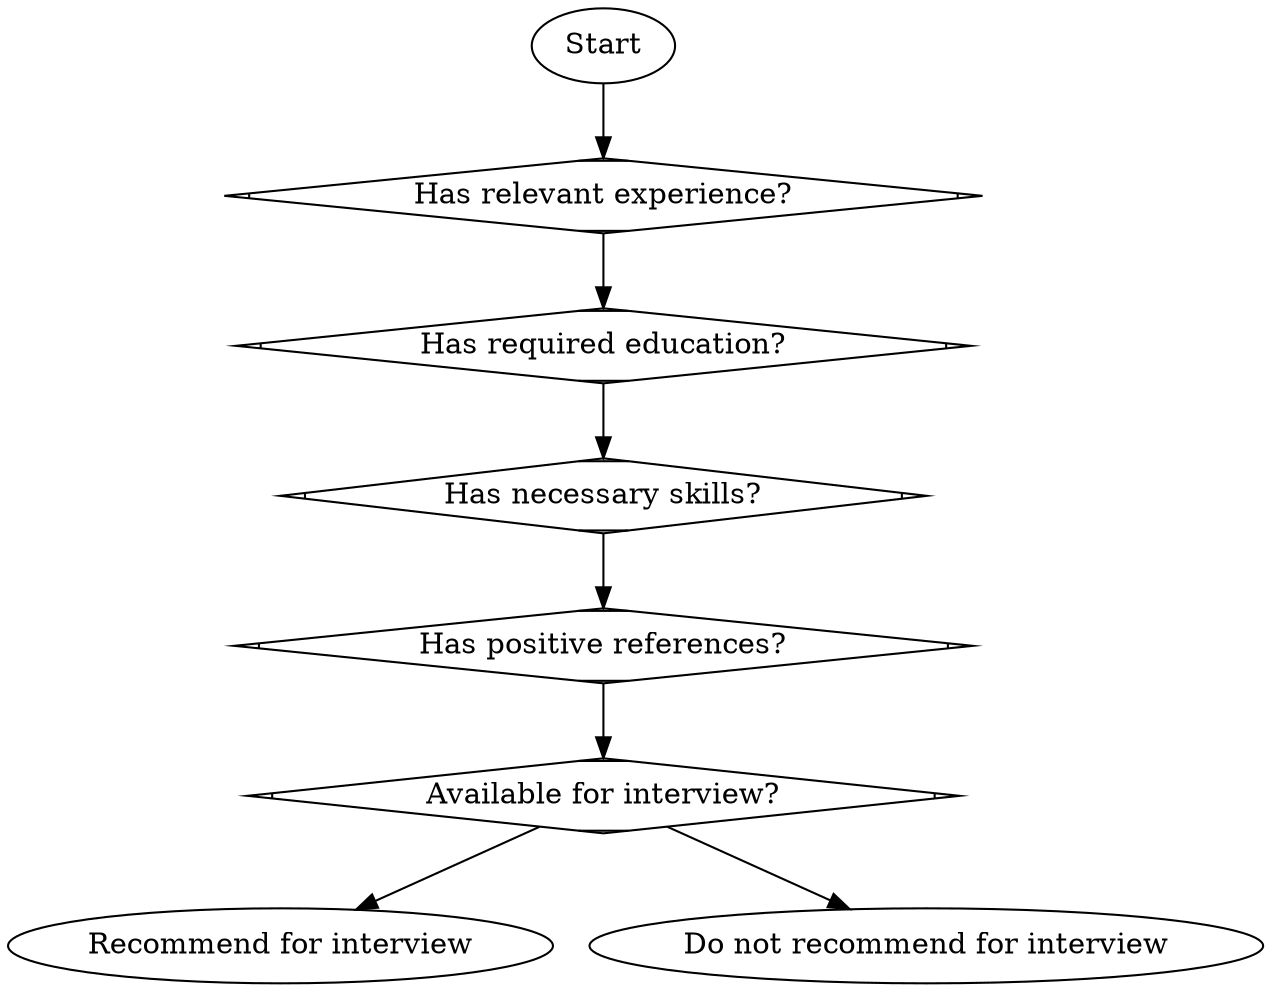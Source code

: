 digraph G {

  // start
  start [shape=ellipse, label="Start"];
  start -> decision_experience;

  // decision_experience
  decision_experience [shape=Mdiamond, label="Has relevant experience?"];
  decision_experience -> decision_education;

  // decision_education
  decision_education [shape=Mdiamond, label="Has required education?"];
  decision_education -> decision_skills;

  // decision_skills
  decision_skills [shape=Mdiamond, label="Has necessary skills?"];
  decision_skills -> decision_references;

  // decision_references
  decision_references [shape=Mdiamond, label="Has positive references?"];
  decision_references -> decision_availability;

  // decision_availability
  decision_availability [shape=Mdiamond, label="Available for interview?"];
  decision_availability -> end_recommend;
  decision_availability -> end_not_recommend;

  // end_recommend
  end_recommend [shape=ellipse, label="Recommend for interview"];
  
  // end_not_recommend
  end_not_recommend [shape=ellipse, label="Do not recommend for interview"];

}

